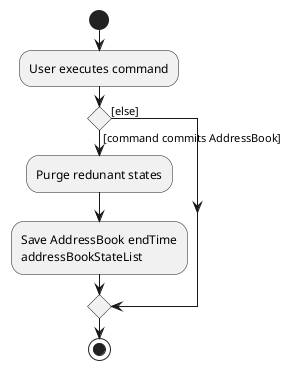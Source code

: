 @startuml
start
:User executes command;

'Since the beta syntax does not support placing the condition outside the
'diamond we place it as the true branch instead.

if () then ([command commits AddressBook])
    :Purge redunant states;
    :Save AddressBook endTime
    addressBookStateList;
else ([else])
endif
stop
@enduml
